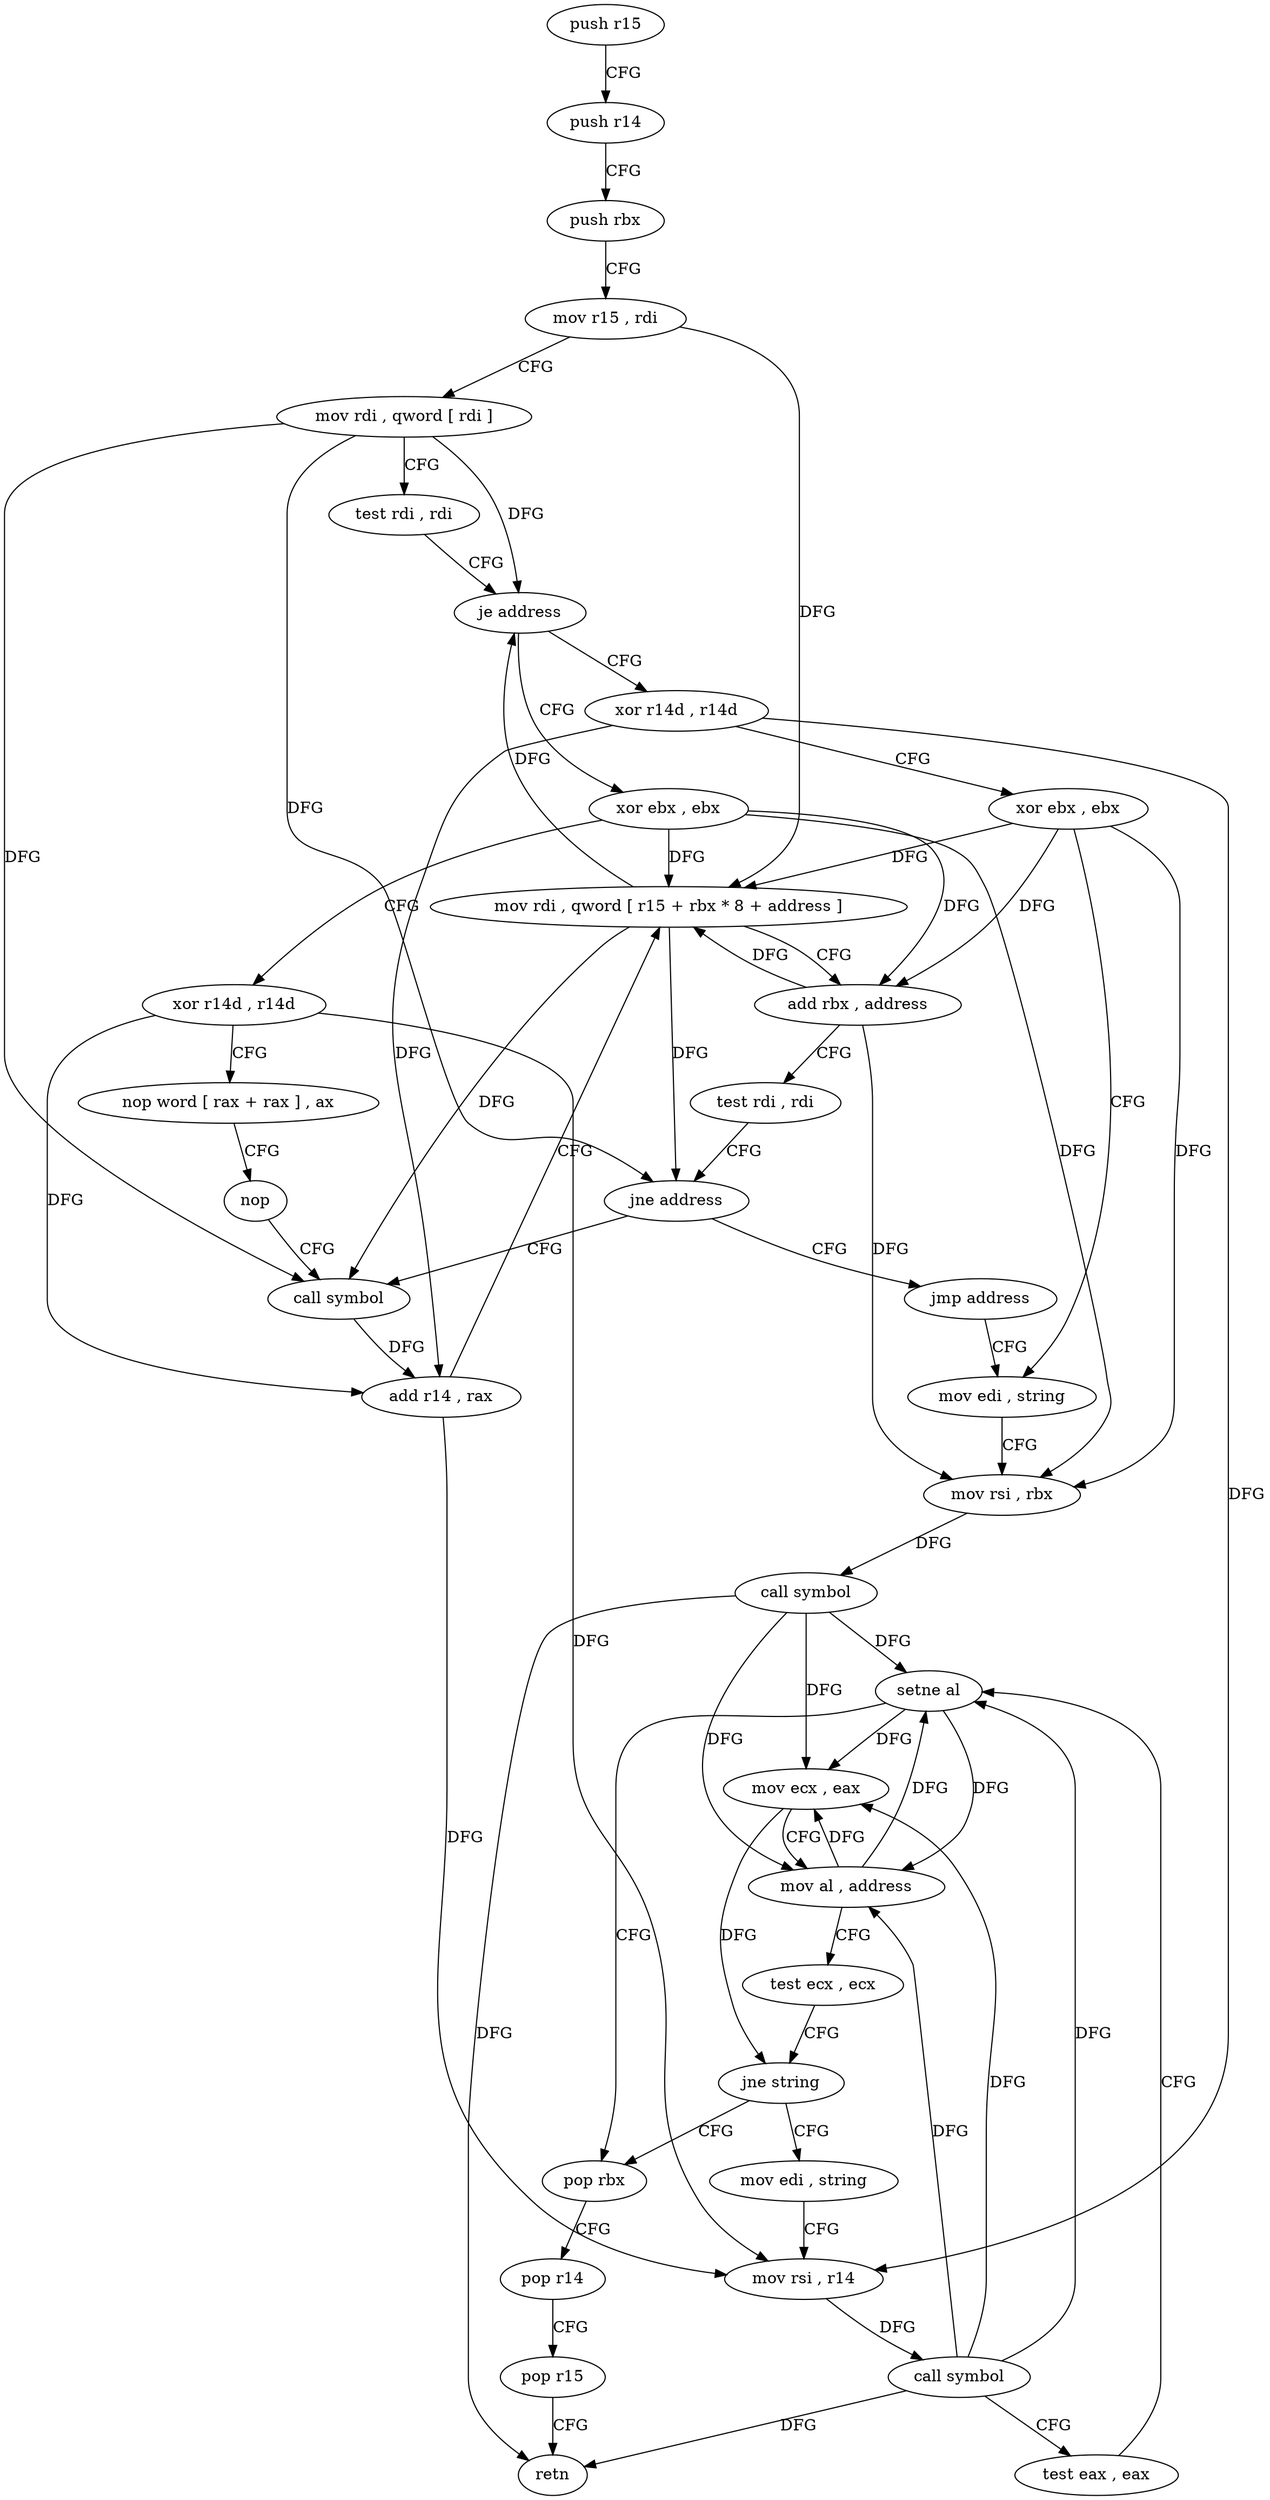 digraph "func" {
"4253264" [label = "push r15" ]
"4253266" [label = "push r14" ]
"4253268" [label = "push rbx" ]
"4253269" [label = "mov r15 , rdi" ]
"4253272" [label = "mov rdi , qword [ rdi ]" ]
"4253275" [label = "test rdi , rdi" ]
"4253278" [label = "je address" ]
"4253320" [label = "xor r14d , r14d" ]
"4253280" [label = "xor ebx , ebx" ]
"4253323" [label = "xor ebx , ebx" ]
"4253325" [label = "mov edi , string" ]
"4253282" [label = "xor r14d , r14d" ]
"4253285" [label = "nop word [ rax + rax ] , ax" ]
"4253295" [label = "nop" ]
"4253296" [label = "call symbol" ]
"4253364" [label = "pop rbx" ]
"4253365" [label = "pop r14" ]
"4253367" [label = "pop r15" ]
"4253369" [label = "retn" ]
"4253346" [label = "mov edi , string" ]
"4253351" [label = "mov rsi , r14" ]
"4253354" [label = "call symbol" ]
"4253359" [label = "test eax , eax" ]
"4253361" [label = "setne al" ]
"4253301" [label = "add r14 , rax" ]
"4253304" [label = "mov rdi , qword [ r15 + rbx * 8 + address ]" ]
"4253309" [label = "add rbx , address" ]
"4253313" [label = "test rdi , rdi" ]
"4253316" [label = "jne address" ]
"4253318" [label = "jmp address" ]
"4253330" [label = "mov rsi , rbx" ]
"4253333" [label = "call symbol" ]
"4253338" [label = "mov ecx , eax" ]
"4253340" [label = "mov al , address" ]
"4253342" [label = "test ecx , ecx" ]
"4253344" [label = "jne string" ]
"4253264" -> "4253266" [ label = "CFG" ]
"4253266" -> "4253268" [ label = "CFG" ]
"4253268" -> "4253269" [ label = "CFG" ]
"4253269" -> "4253272" [ label = "CFG" ]
"4253269" -> "4253304" [ label = "DFG" ]
"4253272" -> "4253275" [ label = "CFG" ]
"4253272" -> "4253278" [ label = "DFG" ]
"4253272" -> "4253296" [ label = "DFG" ]
"4253272" -> "4253316" [ label = "DFG" ]
"4253275" -> "4253278" [ label = "CFG" ]
"4253278" -> "4253320" [ label = "CFG" ]
"4253278" -> "4253280" [ label = "CFG" ]
"4253320" -> "4253323" [ label = "CFG" ]
"4253320" -> "4253301" [ label = "DFG" ]
"4253320" -> "4253351" [ label = "DFG" ]
"4253280" -> "4253282" [ label = "CFG" ]
"4253280" -> "4253330" [ label = "DFG" ]
"4253280" -> "4253304" [ label = "DFG" ]
"4253280" -> "4253309" [ label = "DFG" ]
"4253323" -> "4253325" [ label = "CFG" ]
"4253323" -> "4253330" [ label = "DFG" ]
"4253323" -> "4253304" [ label = "DFG" ]
"4253323" -> "4253309" [ label = "DFG" ]
"4253325" -> "4253330" [ label = "CFG" ]
"4253282" -> "4253285" [ label = "CFG" ]
"4253282" -> "4253301" [ label = "DFG" ]
"4253282" -> "4253351" [ label = "DFG" ]
"4253285" -> "4253295" [ label = "CFG" ]
"4253295" -> "4253296" [ label = "CFG" ]
"4253296" -> "4253301" [ label = "DFG" ]
"4253364" -> "4253365" [ label = "CFG" ]
"4253365" -> "4253367" [ label = "CFG" ]
"4253367" -> "4253369" [ label = "CFG" ]
"4253346" -> "4253351" [ label = "CFG" ]
"4253351" -> "4253354" [ label = "DFG" ]
"4253354" -> "4253359" [ label = "CFG" ]
"4253354" -> "4253338" [ label = "DFG" ]
"4253354" -> "4253340" [ label = "DFG" ]
"4253354" -> "4253369" [ label = "DFG" ]
"4253354" -> "4253361" [ label = "DFG" ]
"4253359" -> "4253361" [ label = "CFG" ]
"4253361" -> "4253364" [ label = "CFG" ]
"4253361" -> "4253338" [ label = "DFG" ]
"4253361" -> "4253340" [ label = "DFG" ]
"4253301" -> "4253304" [ label = "CFG" ]
"4253301" -> "4253351" [ label = "DFG" ]
"4253304" -> "4253309" [ label = "CFG" ]
"4253304" -> "4253278" [ label = "DFG" ]
"4253304" -> "4253296" [ label = "DFG" ]
"4253304" -> "4253316" [ label = "DFG" ]
"4253309" -> "4253313" [ label = "CFG" ]
"4253309" -> "4253330" [ label = "DFG" ]
"4253309" -> "4253304" [ label = "DFG" ]
"4253313" -> "4253316" [ label = "CFG" ]
"4253316" -> "4253296" [ label = "CFG" ]
"4253316" -> "4253318" [ label = "CFG" ]
"4253318" -> "4253325" [ label = "CFG" ]
"4253330" -> "4253333" [ label = "DFG" ]
"4253333" -> "4253338" [ label = "DFG" ]
"4253333" -> "4253340" [ label = "DFG" ]
"4253333" -> "4253369" [ label = "DFG" ]
"4253333" -> "4253361" [ label = "DFG" ]
"4253338" -> "4253340" [ label = "CFG" ]
"4253338" -> "4253344" [ label = "DFG" ]
"4253340" -> "4253342" [ label = "CFG" ]
"4253340" -> "4253338" [ label = "DFG" ]
"4253340" -> "4253361" [ label = "DFG" ]
"4253342" -> "4253344" [ label = "CFG" ]
"4253344" -> "4253364" [ label = "CFG" ]
"4253344" -> "4253346" [ label = "CFG" ]
}
